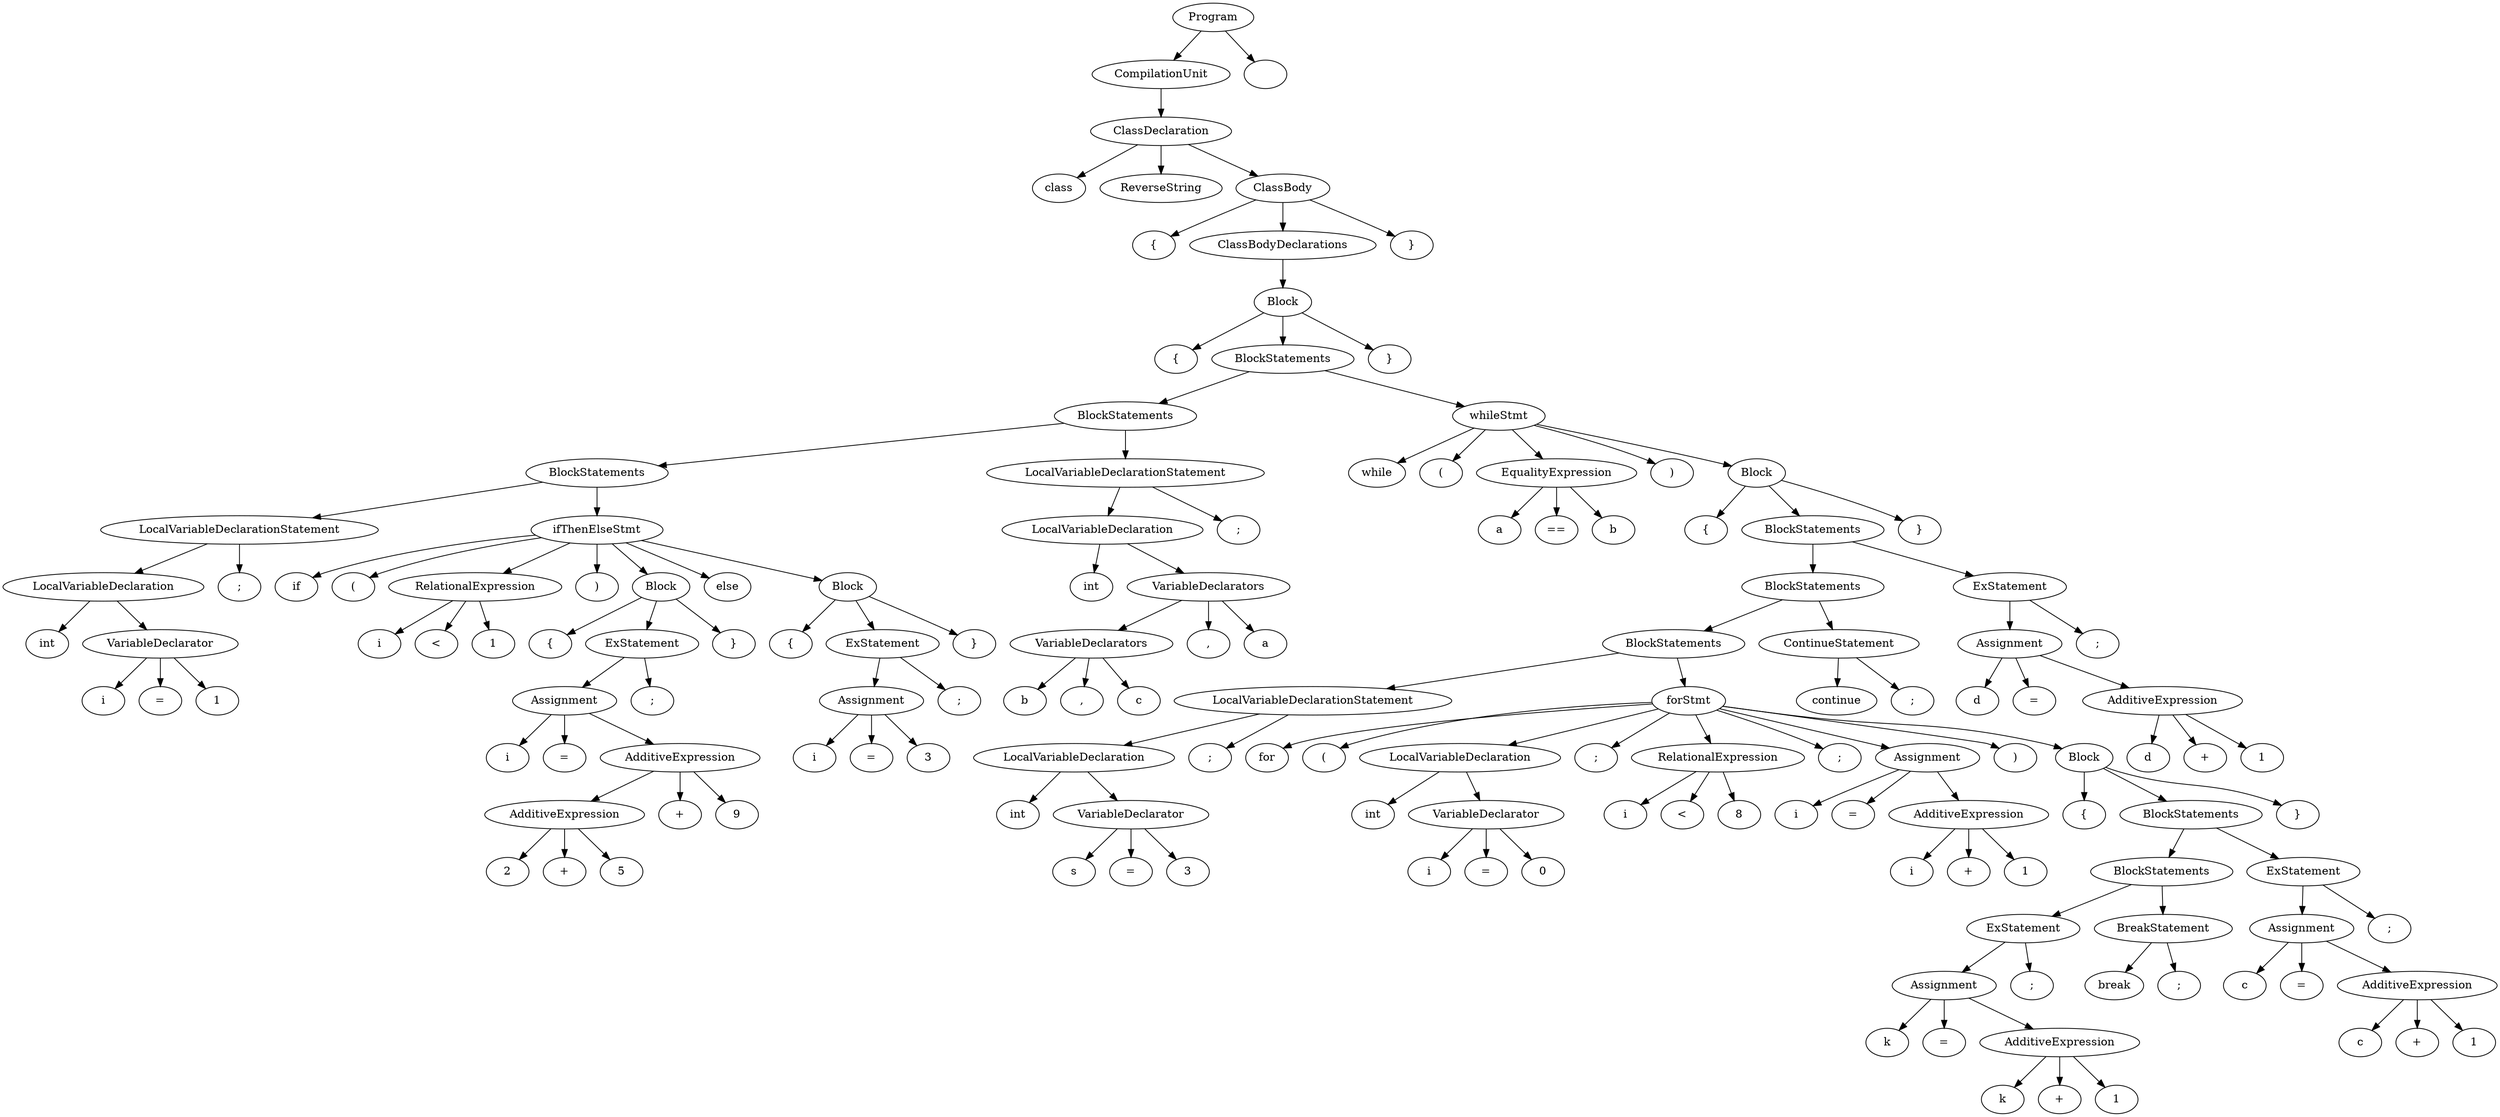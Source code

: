 digraph G {
n1 [label="class"]
n2 [label="ReverseString"]
n3 [label="{"]
n4 [label="{"]
n5 [label="int"]
n6 [label="i"]
n7 [label="="]
n8 [label="1"]
n9 [label="VariableDeclarator"]
n9->n8;
n9->n7;
n9->n6;
n10 [label="LocalVariableDeclaration"]
n10->n9;
n10->n5;
n11 [label=";"]
n12 [label="LocalVariableDeclarationStatement"]
n12->n11;
n12->n10;
n13 [label="if"]
n14 [label="("]
n15 [label="i"]
n16 [label="<"]
n17 [label="1"]
n18 [label="RelationalExpression"]
n18->n17;
n18->n16;
n18->n15;
n19 [label=")"]
n20 [label="{"]
n21 [label="i"]
n22 [label="="]
n23 [label="2"]
n24 [label="+"]
n25 [label="5"]
n26 [label="AdditiveExpression"]
n26->n25;
n26->n24;
n26->n23;
n27 [label="+"]
n28 [label="9"]
n29 [label="AdditiveExpression"]
n29->n28;
n29->n27;
n29->n26;
n30 [label="Assignment"]
n30->n29;
n30->n22;
n30->n21;
n31 [label=";"]
n32 [label="ExStatement"]
n32->n31;
n32->n30;
n33 [label="}"]
n34 [label="Block"]
n34->n33;
n34->n32;
n34->n20;
n35 [label="else"]
n36 [label="{"]
n37 [label="i"]
n38 [label="="]
n39 [label="3"]
n40 [label="Assignment"]
n40->n39;
n40->n38;
n40->n37;
n41 [label=";"]
n42 [label="ExStatement"]
n42->n41;
n42->n40;
n43 [label="}"]
n44 [label="Block"]
n44->n43;
n44->n42;
n44->n36;
n45 [label="ifThenElseStmt"]
n45->n44;
n45->n35;
n45->n34;
n45->n19;
n45->n18;
n45->n14;
n45->n13;
n46 [label="BlockStatements"]
n46->n45;
n46->n12;
n47 [label="int"]
n48 [label="b"]
n49 [label=","]
n50 [label="c"]
n51 [label="VariableDeclarators"]
n51->n50;
n51->n49;
n51->n48;
n52 [label=","]
n53 [label="a"]
n54 [label="VariableDeclarators"]
n54->n53;
n54->n52;
n54->n51;
n55 [label="LocalVariableDeclaration"]
n55->n54;
n55->n47;
n56 [label=";"]
n57 [label="LocalVariableDeclarationStatement"]
n57->n56;
n57->n55;
n58 [label="BlockStatements"]
n58->n57;
n58->n46;
n59 [label="while"]
n60 [label="("]
n61 [label="a"]
n62 [label="=="]
n63 [label="b"]
n64 [label="EqualityExpression"]
n64->n63;
n64->n62;
n64->n61;
n65 [label=")"]
n66 [label="{"]
n67 [label="int"]
n68 [label="s"]
n69 [label="="]
n70 [label="3"]
n71 [label="VariableDeclarator"]
n71->n70;
n71->n69;
n71->n68;
n72 [label="LocalVariableDeclaration"]
n72->n71;
n72->n67;
n73 [label=";"]
n74 [label="LocalVariableDeclarationStatement"]
n74->n73;
n74->n72;
n75 [label="for"]
n76 [label="("]
n77 [label="int"]
n78 [label="i"]
n79 [label="="]
n80 [label="0"]
n81 [label="VariableDeclarator"]
n81->n80;
n81->n79;
n81->n78;
n82 [label="LocalVariableDeclaration"]
n82->n81;
n82->n77;
n83 [label=";"]
n84 [label="i"]
n85 [label="<"]
n86 [label="8"]
n87 [label="RelationalExpression"]
n87->n86;
n87->n85;
n87->n84;
n88 [label=";"]
n89 [label="i"]
n90 [label="="]
n91 [label="i"]
n92 [label="+"]
n93 [label="1"]
n94 [label="AdditiveExpression"]
n94->n93;
n94->n92;
n94->n91;
n95 [label="Assignment"]
n95->n94;
n95->n90;
n95->n89;
n96 [label=")"]
n97 [label="{"]
n98 [label="k"]
n99 [label="="]
n100 [label="k"]
n101 [label="+"]
n102 [label="1"]
n103 [label="AdditiveExpression"]
n103->n102;
n103->n101;
n103->n100;
n104 [label="Assignment"]
n104->n103;
n104->n99;
n104->n98;
n105 [label=";"]
n106 [label="ExStatement"]
n106->n105;
n106->n104;
n107 [label="break"]
n108 [label=";"]
n109 [label="BreakStatement"]
n109->n108;
n109->n107;
n110 [label="BlockStatements"]
n110->n109;
n110->n106;
n111 [label="c"]
n112 [label="="]
n113 [label="c"]
n114 [label="+"]
n115 [label="1"]
n116 [label="AdditiveExpression"]
n116->n115;
n116->n114;
n116->n113;
n117 [label="Assignment"]
n117->n116;
n117->n112;
n117->n111;
n118 [label=";"]
n119 [label="ExStatement"]
n119->n118;
n119->n117;
n120 [label="BlockStatements"]
n120->n119;
n120->n110;
n121 [label="}"]
n122 [label="Block"]
n122->n121;
n122->n120;
n122->n97;
n123 [label="forStmt"]
n123->n122;
n123->n96;
n123->n95;
n123->n88;
n123->n87;
n123->n83;
n123->n82;
n123->n76;
n123->n75;
n124 [label="BlockStatements"]
n124->n123;
n124->n74;
n125 [label="continue"]
n126 [label=";"]
n127 [label="ContinueStatement"]
n127->n126;
n127->n125;
n128 [label="BlockStatements"]
n128->n127;
n128->n124;
n129 [label="d"]
n130 [label="="]
n131 [label="d"]
n132 [label="+"]
n133 [label="1"]
n134 [label="AdditiveExpression"]
n134->n133;
n134->n132;
n134->n131;
n135 [label="Assignment"]
n135->n134;
n135->n130;
n135->n129;
n136 [label=";"]
n137 [label="ExStatement"]
n137->n136;
n137->n135;
n138 [label="BlockStatements"]
n138->n137;
n138->n128;
n139 [label="}"]
n140 [label="Block"]
n140->n139;
n140->n138;
n140->n66;
n141 [label="whileStmt"]
n141->n140;
n141->n65;
n141->n64;
n141->n60;
n141->n59;
n142 [label="BlockStatements"]
n142->n141;
n142->n58;
n143 [label="}"]
n144 [label="Block"]
n144->n143;
n144->n142;
n144->n4;
n145 [label="ClassBodyDeclarations"]
n145->n144;
n146 [label="}"]
n147 [label="ClassBody"]
n147->n146;
n147->n145;
n147->n3;
n148 [label="ClassDeclaration"]
n148->n147;
n148->n2;
n148->n1;
n149 [label="CompilationUnit"]
n149->n148;
n150 [label="Program"]
n150->n151;
n150->n149;
n151 [label=""]
}
